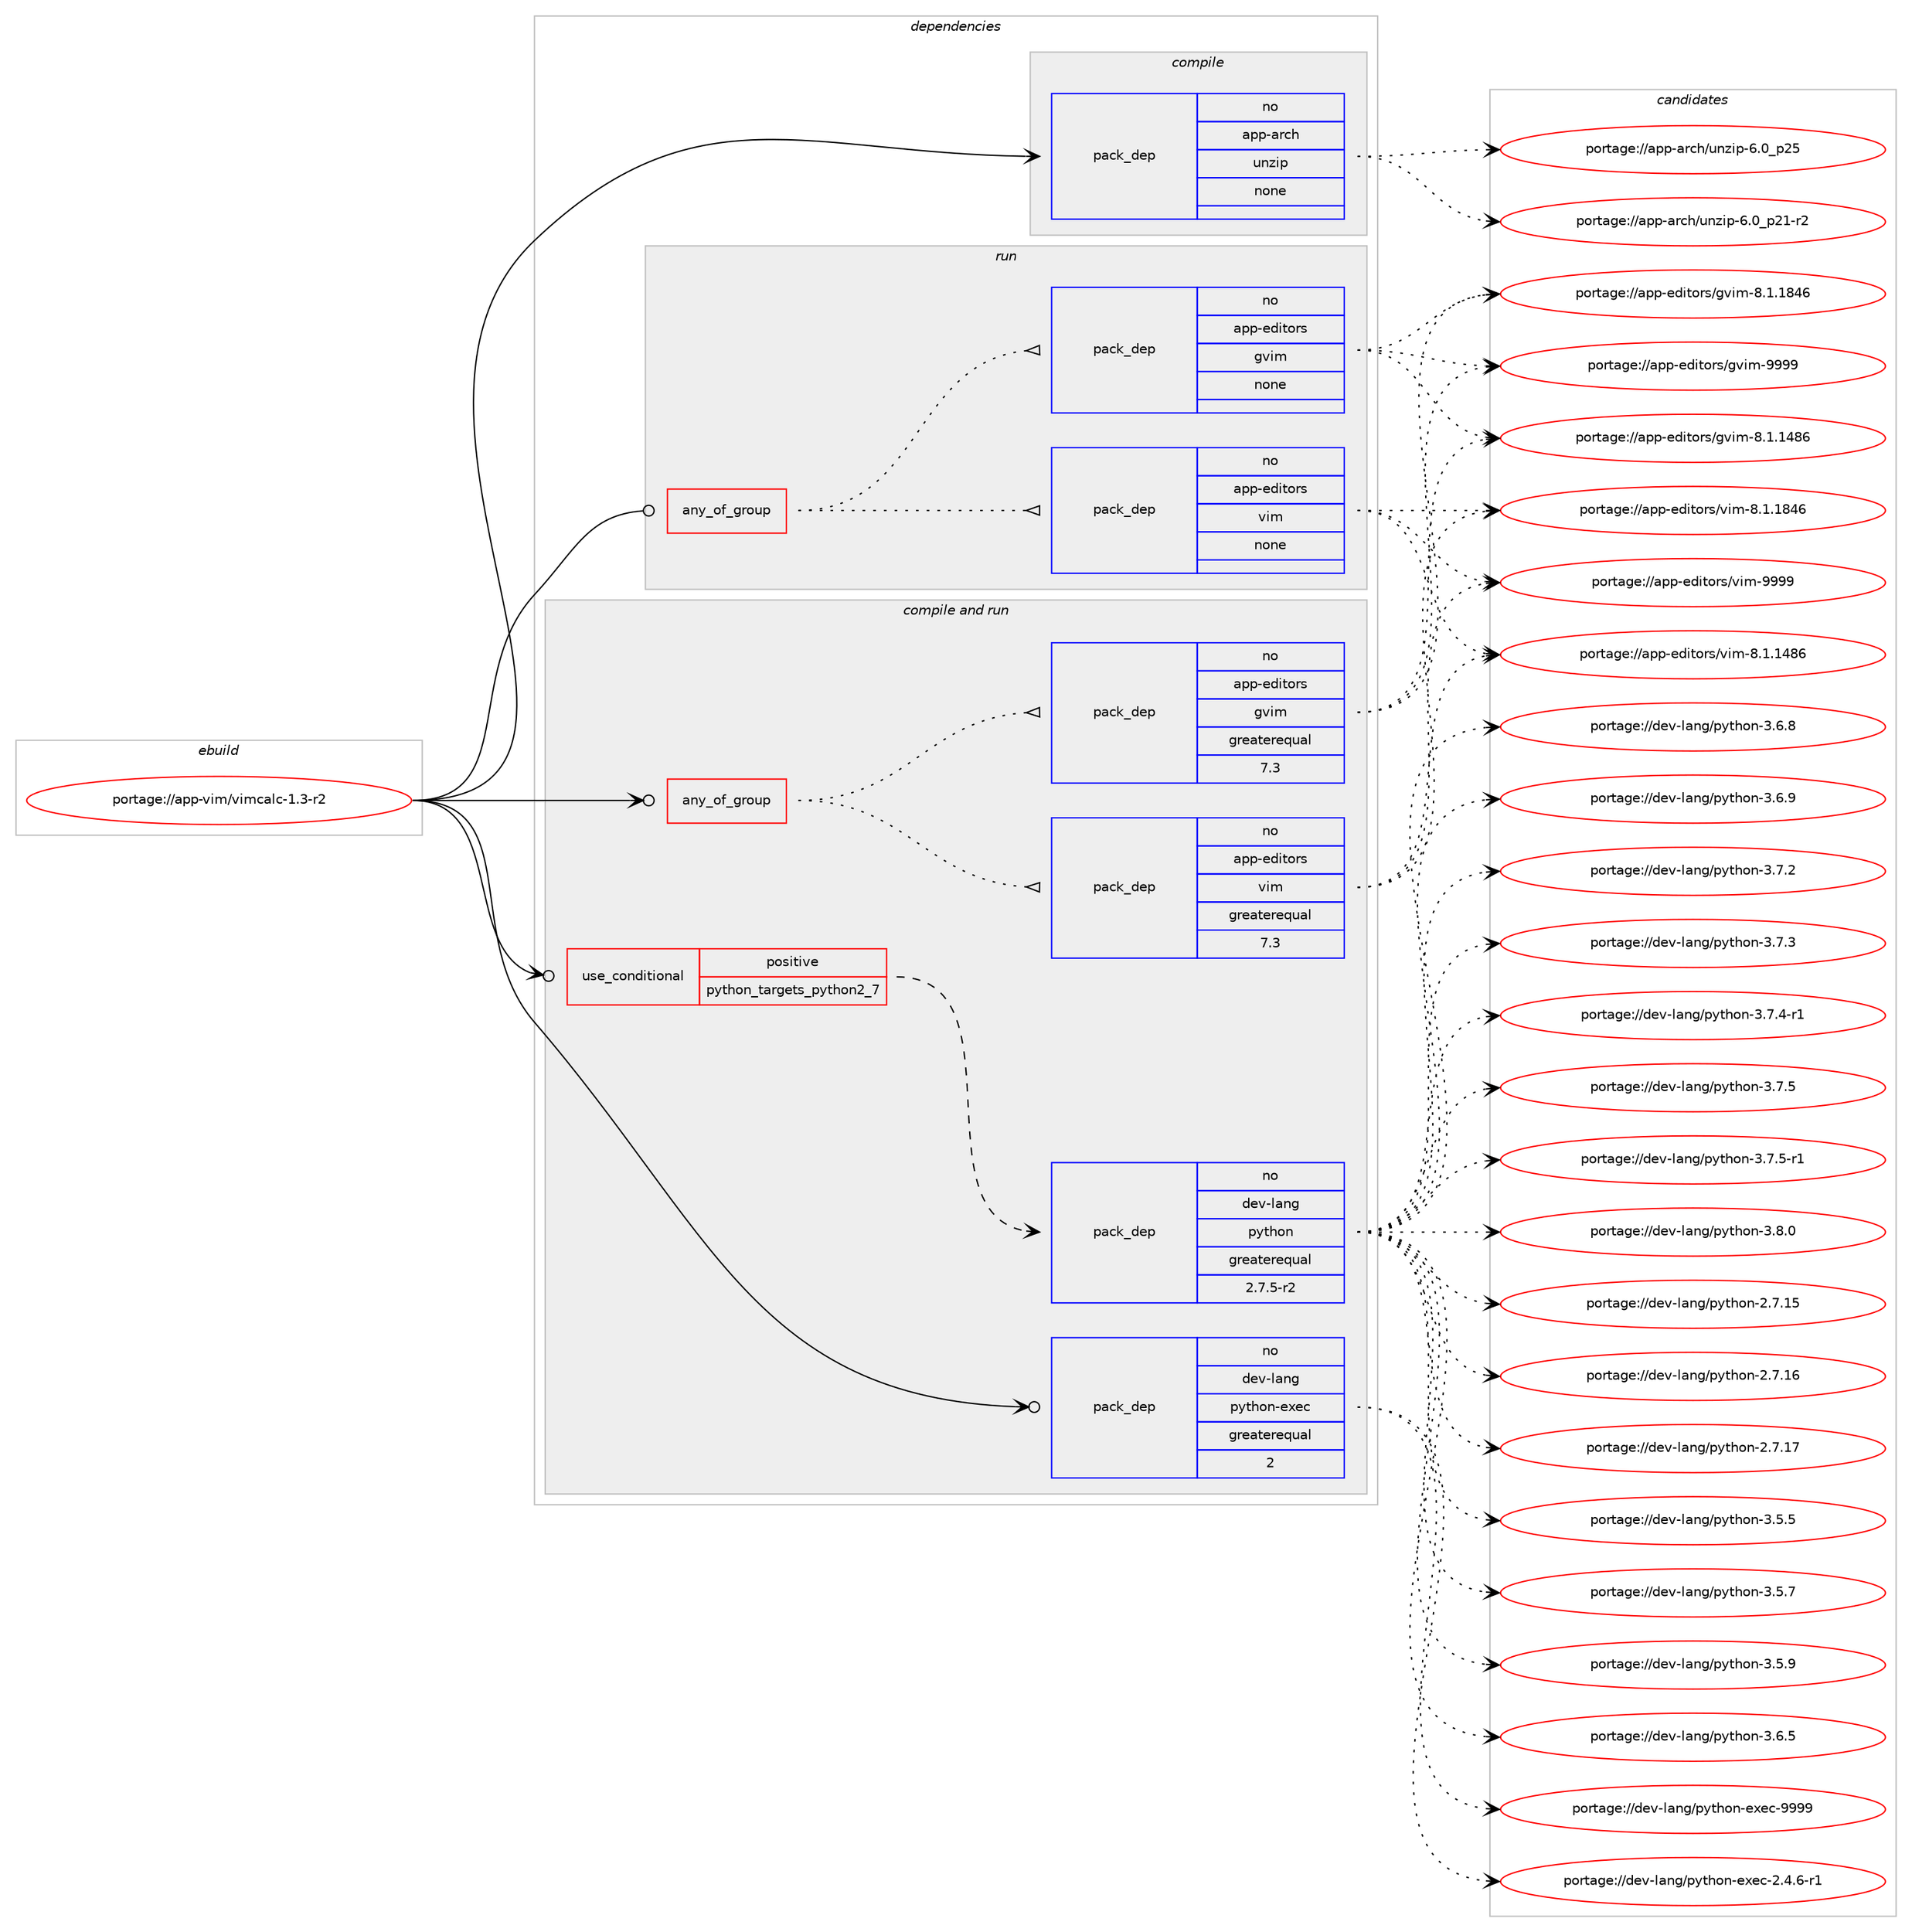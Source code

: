 digraph prolog {

# *************
# Graph options
# *************

newrank=true;
concentrate=true;
compound=true;
graph [rankdir=LR,fontname=Helvetica,fontsize=10,ranksep=1.5];#, ranksep=2.5, nodesep=0.2];
edge  [arrowhead=vee];
node  [fontname=Helvetica,fontsize=10];

# **********
# The ebuild
# **********

subgraph cluster_leftcol {
color=gray;
rank=same;
label=<<i>ebuild</i>>;
id [label="portage://app-vim/vimcalc-1.3-r2", color=red, width=4, href="../app-vim/vimcalc-1.3-r2.svg"];
}

# ****************
# The dependencies
# ****************

subgraph cluster_midcol {
color=gray;
label=<<i>dependencies</i>>;
subgraph cluster_compile {
fillcolor="#eeeeee";
style=filled;
label=<<i>compile</i>>;
subgraph pack37215 {
dependency50016 [label=<<TABLE BORDER="0" CELLBORDER="1" CELLSPACING="0" CELLPADDING="4" WIDTH="220"><TR><TD ROWSPAN="6" CELLPADDING="30">pack_dep</TD></TR><TR><TD WIDTH="110">no</TD></TR><TR><TD>app-arch</TD></TR><TR><TD>unzip</TD></TR><TR><TD>none</TD></TR><TR><TD></TD></TR></TABLE>>, shape=none, color=blue];
}
id:e -> dependency50016:w [weight=20,style="solid",arrowhead="vee"];
}
subgraph cluster_compileandrun {
fillcolor="#eeeeee";
style=filled;
label=<<i>compile and run</i>>;
subgraph any1057 {
dependency50017 [label=<<TABLE BORDER="0" CELLBORDER="1" CELLSPACING="0" CELLPADDING="4"><TR><TD CELLPADDING="10">any_of_group</TD></TR></TABLE>>, shape=none, color=red];subgraph pack37216 {
dependency50018 [label=<<TABLE BORDER="0" CELLBORDER="1" CELLSPACING="0" CELLPADDING="4" WIDTH="220"><TR><TD ROWSPAN="6" CELLPADDING="30">pack_dep</TD></TR><TR><TD WIDTH="110">no</TD></TR><TR><TD>app-editors</TD></TR><TR><TD>vim</TD></TR><TR><TD>greaterequal</TD></TR><TR><TD>7.3</TD></TR></TABLE>>, shape=none, color=blue];
}
dependency50017:e -> dependency50018:w [weight=20,style="dotted",arrowhead="oinv"];
subgraph pack37217 {
dependency50019 [label=<<TABLE BORDER="0" CELLBORDER="1" CELLSPACING="0" CELLPADDING="4" WIDTH="220"><TR><TD ROWSPAN="6" CELLPADDING="30">pack_dep</TD></TR><TR><TD WIDTH="110">no</TD></TR><TR><TD>app-editors</TD></TR><TR><TD>gvim</TD></TR><TR><TD>greaterequal</TD></TR><TR><TD>7.3</TD></TR></TABLE>>, shape=none, color=blue];
}
dependency50017:e -> dependency50019:w [weight=20,style="dotted",arrowhead="oinv"];
}
id:e -> dependency50017:w [weight=20,style="solid",arrowhead="odotvee"];
subgraph cond11714 {
dependency50020 [label=<<TABLE BORDER="0" CELLBORDER="1" CELLSPACING="0" CELLPADDING="4"><TR><TD ROWSPAN="3" CELLPADDING="10">use_conditional</TD></TR><TR><TD>positive</TD></TR><TR><TD>python_targets_python2_7</TD></TR></TABLE>>, shape=none, color=red];
subgraph pack37218 {
dependency50021 [label=<<TABLE BORDER="0" CELLBORDER="1" CELLSPACING="0" CELLPADDING="4" WIDTH="220"><TR><TD ROWSPAN="6" CELLPADDING="30">pack_dep</TD></TR><TR><TD WIDTH="110">no</TD></TR><TR><TD>dev-lang</TD></TR><TR><TD>python</TD></TR><TR><TD>greaterequal</TD></TR><TR><TD>2.7.5-r2</TD></TR></TABLE>>, shape=none, color=blue];
}
dependency50020:e -> dependency50021:w [weight=20,style="dashed",arrowhead="vee"];
}
id:e -> dependency50020:w [weight=20,style="solid",arrowhead="odotvee"];
subgraph pack37219 {
dependency50022 [label=<<TABLE BORDER="0" CELLBORDER="1" CELLSPACING="0" CELLPADDING="4" WIDTH="220"><TR><TD ROWSPAN="6" CELLPADDING="30">pack_dep</TD></TR><TR><TD WIDTH="110">no</TD></TR><TR><TD>dev-lang</TD></TR><TR><TD>python-exec</TD></TR><TR><TD>greaterequal</TD></TR><TR><TD>2</TD></TR></TABLE>>, shape=none, color=blue];
}
id:e -> dependency50022:w [weight=20,style="solid",arrowhead="odotvee"];
}
subgraph cluster_run {
fillcolor="#eeeeee";
style=filled;
label=<<i>run</i>>;
subgraph any1058 {
dependency50023 [label=<<TABLE BORDER="0" CELLBORDER="1" CELLSPACING="0" CELLPADDING="4"><TR><TD CELLPADDING="10">any_of_group</TD></TR></TABLE>>, shape=none, color=red];subgraph pack37220 {
dependency50024 [label=<<TABLE BORDER="0" CELLBORDER="1" CELLSPACING="0" CELLPADDING="4" WIDTH="220"><TR><TD ROWSPAN="6" CELLPADDING="30">pack_dep</TD></TR><TR><TD WIDTH="110">no</TD></TR><TR><TD>app-editors</TD></TR><TR><TD>vim</TD></TR><TR><TD>none</TD></TR><TR><TD></TD></TR></TABLE>>, shape=none, color=blue];
}
dependency50023:e -> dependency50024:w [weight=20,style="dotted",arrowhead="oinv"];
subgraph pack37221 {
dependency50025 [label=<<TABLE BORDER="0" CELLBORDER="1" CELLSPACING="0" CELLPADDING="4" WIDTH="220"><TR><TD ROWSPAN="6" CELLPADDING="30">pack_dep</TD></TR><TR><TD WIDTH="110">no</TD></TR><TR><TD>app-editors</TD></TR><TR><TD>gvim</TD></TR><TR><TD>none</TD></TR><TR><TD></TD></TR></TABLE>>, shape=none, color=blue];
}
dependency50023:e -> dependency50025:w [weight=20,style="dotted",arrowhead="oinv"];
}
id:e -> dependency50023:w [weight=20,style="solid",arrowhead="odot"];
}
}

# **************
# The candidates
# **************

subgraph cluster_choices {
rank=same;
color=gray;
label=<<i>candidates</i>>;

subgraph choice37215 {
color=black;
nodesep=1;
choiceportage9711211245971149910447117110122105112455446489511250494511450 [label="portage://app-arch/unzip-6.0_p21-r2", color=red, width=4,href="../app-arch/unzip-6.0_p21-r2.svg"];
choiceportage971121124597114991044711711012210511245544648951125053 [label="portage://app-arch/unzip-6.0_p25", color=red, width=4,href="../app-arch/unzip-6.0_p25.svg"];
dependency50016:e -> choiceportage9711211245971149910447117110122105112455446489511250494511450:w [style=dotted,weight="100"];
dependency50016:e -> choiceportage971121124597114991044711711012210511245544648951125053:w [style=dotted,weight="100"];
}
subgraph choice37216 {
color=black;
nodesep=1;
choiceportage971121124510110010511611111411547118105109455646494649525654 [label="portage://app-editors/vim-8.1.1486", color=red, width=4,href="../app-editors/vim-8.1.1486.svg"];
choiceportage971121124510110010511611111411547118105109455646494649565254 [label="portage://app-editors/vim-8.1.1846", color=red, width=4,href="../app-editors/vim-8.1.1846.svg"];
choiceportage9711211245101100105116111114115471181051094557575757 [label="portage://app-editors/vim-9999", color=red, width=4,href="../app-editors/vim-9999.svg"];
dependency50018:e -> choiceportage971121124510110010511611111411547118105109455646494649525654:w [style=dotted,weight="100"];
dependency50018:e -> choiceportage971121124510110010511611111411547118105109455646494649565254:w [style=dotted,weight="100"];
dependency50018:e -> choiceportage9711211245101100105116111114115471181051094557575757:w [style=dotted,weight="100"];
}
subgraph choice37217 {
color=black;
nodesep=1;
choiceportage971121124510110010511611111411547103118105109455646494649525654 [label="portage://app-editors/gvim-8.1.1486", color=red, width=4,href="../app-editors/gvim-8.1.1486.svg"];
choiceportage971121124510110010511611111411547103118105109455646494649565254 [label="portage://app-editors/gvim-8.1.1846", color=red, width=4,href="../app-editors/gvim-8.1.1846.svg"];
choiceportage9711211245101100105116111114115471031181051094557575757 [label="portage://app-editors/gvim-9999", color=red, width=4,href="../app-editors/gvim-9999.svg"];
dependency50019:e -> choiceportage971121124510110010511611111411547103118105109455646494649525654:w [style=dotted,weight="100"];
dependency50019:e -> choiceportage971121124510110010511611111411547103118105109455646494649565254:w [style=dotted,weight="100"];
dependency50019:e -> choiceportage9711211245101100105116111114115471031181051094557575757:w [style=dotted,weight="100"];
}
subgraph choice37218 {
color=black;
nodesep=1;
choiceportage10010111845108971101034711212111610411111045504655464953 [label="portage://dev-lang/python-2.7.15", color=red, width=4,href="../dev-lang/python-2.7.15.svg"];
choiceportage10010111845108971101034711212111610411111045504655464954 [label="portage://dev-lang/python-2.7.16", color=red, width=4,href="../dev-lang/python-2.7.16.svg"];
choiceportage10010111845108971101034711212111610411111045504655464955 [label="portage://dev-lang/python-2.7.17", color=red, width=4,href="../dev-lang/python-2.7.17.svg"];
choiceportage100101118451089711010347112121116104111110455146534653 [label="portage://dev-lang/python-3.5.5", color=red, width=4,href="../dev-lang/python-3.5.5.svg"];
choiceportage100101118451089711010347112121116104111110455146534655 [label="portage://dev-lang/python-3.5.7", color=red, width=4,href="../dev-lang/python-3.5.7.svg"];
choiceportage100101118451089711010347112121116104111110455146534657 [label="portage://dev-lang/python-3.5.9", color=red, width=4,href="../dev-lang/python-3.5.9.svg"];
choiceportage100101118451089711010347112121116104111110455146544653 [label="portage://dev-lang/python-3.6.5", color=red, width=4,href="../dev-lang/python-3.6.5.svg"];
choiceportage100101118451089711010347112121116104111110455146544656 [label="portage://dev-lang/python-3.6.8", color=red, width=4,href="../dev-lang/python-3.6.8.svg"];
choiceportage100101118451089711010347112121116104111110455146544657 [label="portage://dev-lang/python-3.6.9", color=red, width=4,href="../dev-lang/python-3.6.9.svg"];
choiceportage100101118451089711010347112121116104111110455146554650 [label="portage://dev-lang/python-3.7.2", color=red, width=4,href="../dev-lang/python-3.7.2.svg"];
choiceportage100101118451089711010347112121116104111110455146554651 [label="portage://dev-lang/python-3.7.3", color=red, width=4,href="../dev-lang/python-3.7.3.svg"];
choiceportage1001011184510897110103471121211161041111104551465546524511449 [label="portage://dev-lang/python-3.7.4-r1", color=red, width=4,href="../dev-lang/python-3.7.4-r1.svg"];
choiceportage100101118451089711010347112121116104111110455146554653 [label="portage://dev-lang/python-3.7.5", color=red, width=4,href="../dev-lang/python-3.7.5.svg"];
choiceportage1001011184510897110103471121211161041111104551465546534511449 [label="portage://dev-lang/python-3.7.5-r1", color=red, width=4,href="../dev-lang/python-3.7.5-r1.svg"];
choiceportage100101118451089711010347112121116104111110455146564648 [label="portage://dev-lang/python-3.8.0", color=red, width=4,href="../dev-lang/python-3.8.0.svg"];
dependency50021:e -> choiceportage10010111845108971101034711212111610411111045504655464953:w [style=dotted,weight="100"];
dependency50021:e -> choiceportage10010111845108971101034711212111610411111045504655464954:w [style=dotted,weight="100"];
dependency50021:e -> choiceportage10010111845108971101034711212111610411111045504655464955:w [style=dotted,weight="100"];
dependency50021:e -> choiceportage100101118451089711010347112121116104111110455146534653:w [style=dotted,weight="100"];
dependency50021:e -> choiceportage100101118451089711010347112121116104111110455146534655:w [style=dotted,weight="100"];
dependency50021:e -> choiceportage100101118451089711010347112121116104111110455146534657:w [style=dotted,weight="100"];
dependency50021:e -> choiceportage100101118451089711010347112121116104111110455146544653:w [style=dotted,weight="100"];
dependency50021:e -> choiceportage100101118451089711010347112121116104111110455146544656:w [style=dotted,weight="100"];
dependency50021:e -> choiceportage100101118451089711010347112121116104111110455146544657:w [style=dotted,weight="100"];
dependency50021:e -> choiceportage100101118451089711010347112121116104111110455146554650:w [style=dotted,weight="100"];
dependency50021:e -> choiceportage100101118451089711010347112121116104111110455146554651:w [style=dotted,weight="100"];
dependency50021:e -> choiceportage1001011184510897110103471121211161041111104551465546524511449:w [style=dotted,weight="100"];
dependency50021:e -> choiceportage100101118451089711010347112121116104111110455146554653:w [style=dotted,weight="100"];
dependency50021:e -> choiceportage1001011184510897110103471121211161041111104551465546534511449:w [style=dotted,weight="100"];
dependency50021:e -> choiceportage100101118451089711010347112121116104111110455146564648:w [style=dotted,weight="100"];
}
subgraph choice37219 {
color=black;
nodesep=1;
choiceportage10010111845108971101034711212111610411111045101120101994550465246544511449 [label="portage://dev-lang/python-exec-2.4.6-r1", color=red, width=4,href="../dev-lang/python-exec-2.4.6-r1.svg"];
choiceportage10010111845108971101034711212111610411111045101120101994557575757 [label="portage://dev-lang/python-exec-9999", color=red, width=4,href="../dev-lang/python-exec-9999.svg"];
dependency50022:e -> choiceportage10010111845108971101034711212111610411111045101120101994550465246544511449:w [style=dotted,weight="100"];
dependency50022:e -> choiceportage10010111845108971101034711212111610411111045101120101994557575757:w [style=dotted,weight="100"];
}
subgraph choice37220 {
color=black;
nodesep=1;
choiceportage971121124510110010511611111411547118105109455646494649525654 [label="portage://app-editors/vim-8.1.1486", color=red, width=4,href="../app-editors/vim-8.1.1486.svg"];
choiceportage971121124510110010511611111411547118105109455646494649565254 [label="portage://app-editors/vim-8.1.1846", color=red, width=4,href="../app-editors/vim-8.1.1846.svg"];
choiceportage9711211245101100105116111114115471181051094557575757 [label="portage://app-editors/vim-9999", color=red, width=4,href="../app-editors/vim-9999.svg"];
dependency50024:e -> choiceportage971121124510110010511611111411547118105109455646494649525654:w [style=dotted,weight="100"];
dependency50024:e -> choiceportage971121124510110010511611111411547118105109455646494649565254:w [style=dotted,weight="100"];
dependency50024:e -> choiceportage9711211245101100105116111114115471181051094557575757:w [style=dotted,weight="100"];
}
subgraph choice37221 {
color=black;
nodesep=1;
choiceportage971121124510110010511611111411547103118105109455646494649525654 [label="portage://app-editors/gvim-8.1.1486", color=red, width=4,href="../app-editors/gvim-8.1.1486.svg"];
choiceportage971121124510110010511611111411547103118105109455646494649565254 [label="portage://app-editors/gvim-8.1.1846", color=red, width=4,href="../app-editors/gvim-8.1.1846.svg"];
choiceportage9711211245101100105116111114115471031181051094557575757 [label="portage://app-editors/gvim-9999", color=red, width=4,href="../app-editors/gvim-9999.svg"];
dependency50025:e -> choiceportage971121124510110010511611111411547103118105109455646494649525654:w [style=dotted,weight="100"];
dependency50025:e -> choiceportage971121124510110010511611111411547103118105109455646494649565254:w [style=dotted,weight="100"];
dependency50025:e -> choiceportage9711211245101100105116111114115471031181051094557575757:w [style=dotted,weight="100"];
}
}

}
